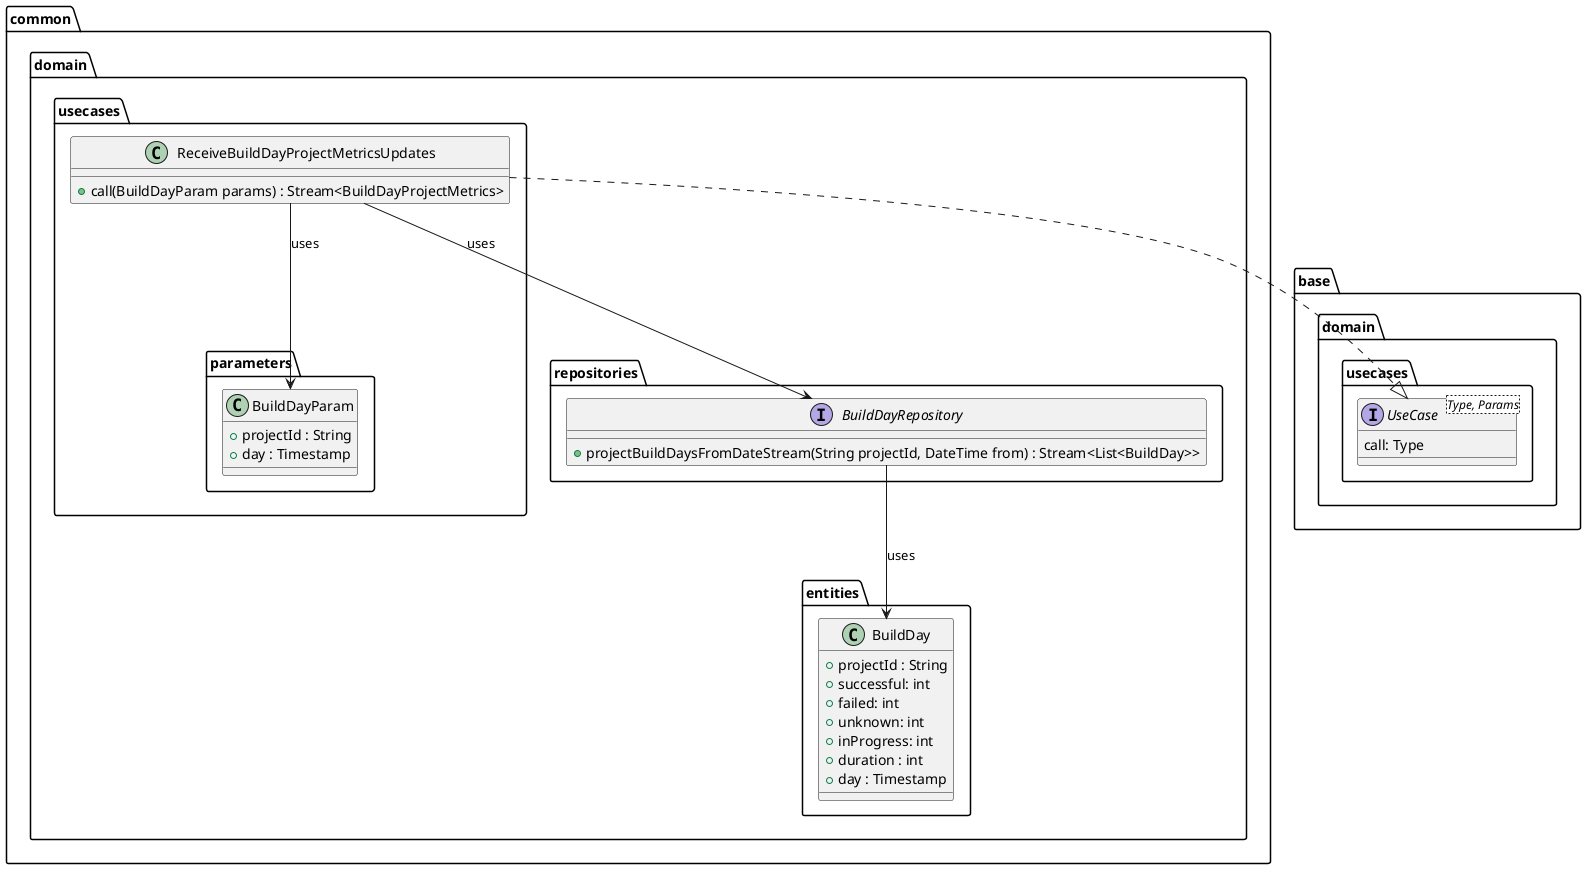 @startuml build_days_domain_layer_class_diagram

package base.domain.usecases {
    interface UseCase<Type, Params> {
        call: Type
    }
}

package common.domain {
    package entities {
        class BuildDay {
            + projectId : String
            + successful: int
            + failed: int
            + unknown: int
            + inProgress: int
            + duration : int
            + day : Timestamp
        }
    }
    
    package repositories {
        interface BuildDayRepository {
            + projectBuildDaysFromDateStream(String projectId, DateTime from) : Stream<List<BuildDay>>
        }
    }

    package usecases {
        class ReceiveBuildDayProjectMetricsUpdates {
            + call(BuildDayParam params) : Stream<BuildDayProjectMetrics>
        }

        package parameters {
            class BuildDayParam {
                + projectId : String
                + day : Timestamp
            }
        }
    }    
}

BuildDayRepository --> BuildDay : uses
ReceiveBuildDayProjectMetricsUpdates ..|> UseCase
ReceiveBuildDayProjectMetricsUpdates --> BuildDayRepository : uses
ReceiveBuildDayProjectMetricsUpdates --> BuildDayParam : uses

@enduml
